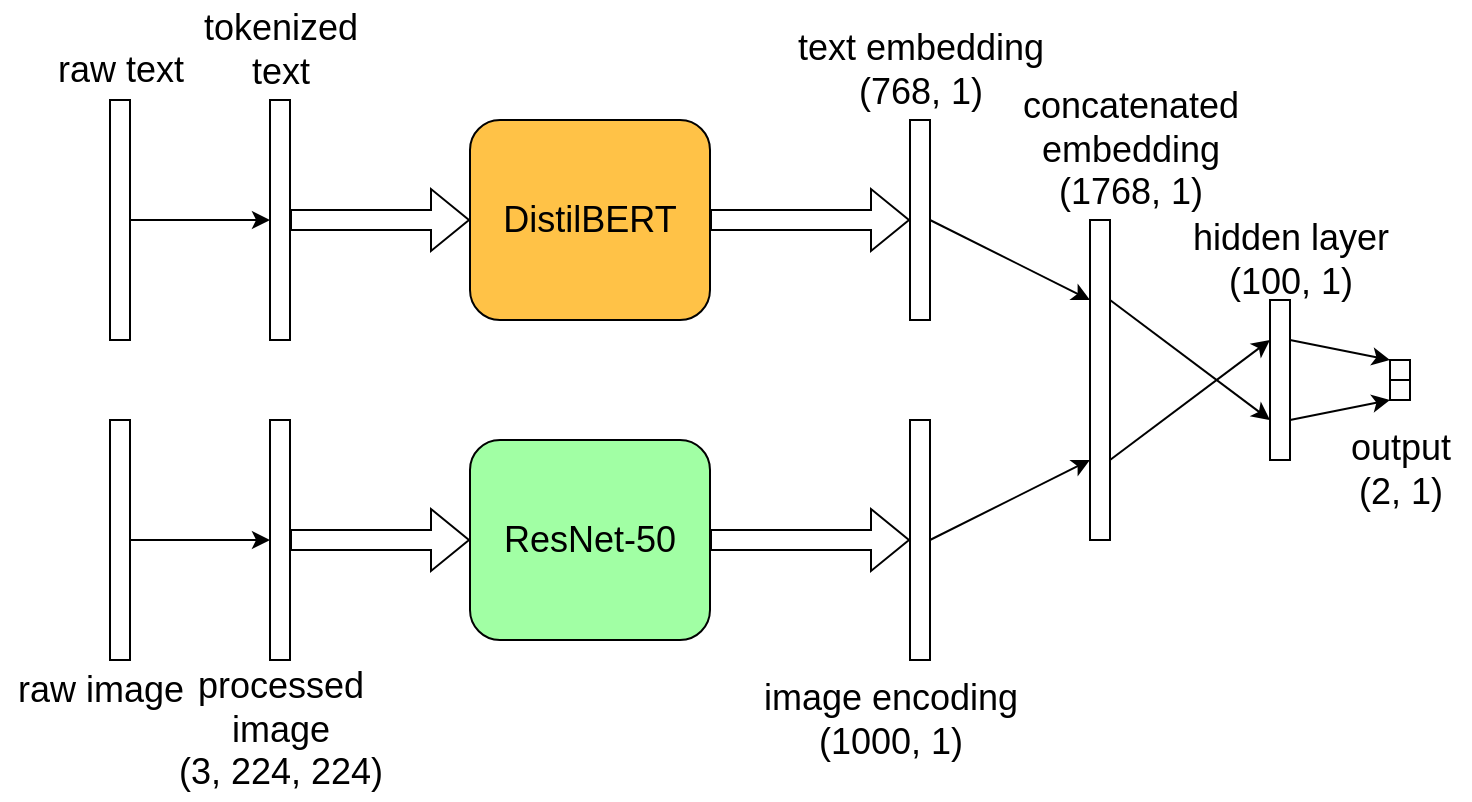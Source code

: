 <mxfile version="15.7.0" type="github">
  <diagram id="9seKA23nWfsKjSaNEKpw" name="Page-1">
    <mxGraphModel dx="951" dy="736" grid="1" gridSize="10" guides="1" tooltips="1" connect="1" arrows="1" fold="1" page="1" pageScale="1" pageWidth="850" pageHeight="1100" math="0" shadow="0">
      <root>
        <mxCell id="0" />
        <mxCell id="1" parent="0" />
        <mxCell id="tOrtGMN_ig_VX2UNMbnm-1" value="" style="rounded=0;whiteSpace=wrap;html=1;" vertex="1" parent="1">
          <mxGeometry x="80" y="160" width="10" height="120" as="geometry" />
        </mxCell>
        <mxCell id="tOrtGMN_ig_VX2UNMbnm-2" value="" style="rounded=0;whiteSpace=wrap;html=1;" vertex="1" parent="1">
          <mxGeometry x="80" y="320" width="10" height="120" as="geometry" />
        </mxCell>
        <mxCell id="tOrtGMN_ig_VX2UNMbnm-3" value="" style="rounded=0;whiteSpace=wrap;html=1;" vertex="1" parent="1">
          <mxGeometry x="160" y="160" width="10" height="120" as="geometry" />
        </mxCell>
        <mxCell id="tOrtGMN_ig_VX2UNMbnm-4" value="" style="rounded=0;whiteSpace=wrap;html=1;" vertex="1" parent="1">
          <mxGeometry x="160" y="320" width="10" height="120" as="geometry" />
        </mxCell>
        <mxCell id="tOrtGMN_ig_VX2UNMbnm-5" value="&lt;font style=&quot;font-size: 18px&quot;&gt;DistilBERT&lt;/font&gt;" style="rounded=1;whiteSpace=wrap;html=1;fillColor=#FFC247;" vertex="1" parent="1">
          <mxGeometry x="260" y="170" width="120" height="100" as="geometry" />
        </mxCell>
        <mxCell id="tOrtGMN_ig_VX2UNMbnm-6" value="&lt;font style=&quot;font-size: 18px&quot;&gt;ResNet-50&lt;/font&gt;" style="rounded=1;whiteSpace=wrap;html=1;fillColor=#A1FFA4;" vertex="1" parent="1">
          <mxGeometry x="260" y="330" width="120" height="100" as="geometry" />
        </mxCell>
        <mxCell id="tOrtGMN_ig_VX2UNMbnm-7" value="" style="rounded=0;whiteSpace=wrap;html=1;" vertex="1" parent="1">
          <mxGeometry x="480" y="170" width="10" height="100" as="geometry" />
        </mxCell>
        <mxCell id="tOrtGMN_ig_VX2UNMbnm-8" value="" style="rounded=0;whiteSpace=wrap;html=1;" vertex="1" parent="1">
          <mxGeometry x="480" y="320" width="10" height="120" as="geometry" />
        </mxCell>
        <mxCell id="tOrtGMN_ig_VX2UNMbnm-9" style="edgeStyle=orthogonalEdgeStyle;rounded=0;orthogonalLoop=1;jettySize=auto;html=1;exitX=0.5;exitY=1;exitDx=0;exitDy=0;" edge="1" parent="1" source="tOrtGMN_ig_VX2UNMbnm-7" target="tOrtGMN_ig_VX2UNMbnm-7">
          <mxGeometry relative="1" as="geometry" />
        </mxCell>
        <mxCell id="tOrtGMN_ig_VX2UNMbnm-12" value="" style="rounded=0;whiteSpace=wrap;html=1;" vertex="1" parent="1">
          <mxGeometry x="570" y="220" width="10" height="160" as="geometry" />
        </mxCell>
        <mxCell id="tOrtGMN_ig_VX2UNMbnm-13" value="" style="rounded=0;whiteSpace=wrap;html=1;" vertex="1" parent="1">
          <mxGeometry x="660" y="260" width="10" height="80" as="geometry" />
        </mxCell>
        <mxCell id="tOrtGMN_ig_VX2UNMbnm-18" value="" style="rounded=0;whiteSpace=wrap;html=1;" vertex="1" parent="1">
          <mxGeometry x="720" y="290" width="10" height="10" as="geometry" />
        </mxCell>
        <mxCell id="tOrtGMN_ig_VX2UNMbnm-19" value="" style="rounded=0;whiteSpace=wrap;html=1;" vertex="1" parent="1">
          <mxGeometry x="720" y="300" width="10" height="10" as="geometry" />
        </mxCell>
        <mxCell id="tOrtGMN_ig_VX2UNMbnm-20" value="" style="shape=flexArrow;endArrow=classic;html=1;rounded=0;entryX=0;entryY=0.5;entryDx=0;entryDy=0;exitX=1;exitY=0.5;exitDx=0;exitDy=0;" edge="1" parent="1" source="tOrtGMN_ig_VX2UNMbnm-3" target="tOrtGMN_ig_VX2UNMbnm-5">
          <mxGeometry width="50" height="50" relative="1" as="geometry">
            <mxPoint x="200" y="270" as="sourcePoint" />
            <mxPoint x="450" y="360" as="targetPoint" />
          </mxGeometry>
        </mxCell>
        <mxCell id="tOrtGMN_ig_VX2UNMbnm-22" value="" style="shape=flexArrow;endArrow=classic;html=1;rounded=0;entryX=0;entryY=0.5;entryDx=0;entryDy=0;exitX=1;exitY=0.5;exitDx=0;exitDy=0;" edge="1" parent="1" source="tOrtGMN_ig_VX2UNMbnm-4" target="tOrtGMN_ig_VX2UNMbnm-6">
          <mxGeometry width="50" height="50" relative="1" as="geometry">
            <mxPoint x="170" y="380" as="sourcePoint" />
            <mxPoint x="160" y="380" as="targetPoint" />
          </mxGeometry>
        </mxCell>
        <mxCell id="tOrtGMN_ig_VX2UNMbnm-23" value="" style="shape=flexArrow;endArrow=classic;html=1;rounded=0;entryX=0;entryY=0.5;entryDx=0;entryDy=0;exitX=1;exitY=0.5;exitDx=0;exitDy=0;" edge="1" parent="1" source="tOrtGMN_ig_VX2UNMbnm-5" target="tOrtGMN_ig_VX2UNMbnm-7">
          <mxGeometry width="50" height="50" relative="1" as="geometry">
            <mxPoint x="400" y="410" as="sourcePoint" />
            <mxPoint x="450" y="360" as="targetPoint" />
          </mxGeometry>
        </mxCell>
        <mxCell id="tOrtGMN_ig_VX2UNMbnm-24" value="" style="shape=flexArrow;endArrow=classic;html=1;rounded=0;entryX=0;entryY=0.5;entryDx=0;entryDy=0;exitX=1;exitY=0.5;exitDx=0;exitDy=0;" edge="1" parent="1" source="tOrtGMN_ig_VX2UNMbnm-6" target="tOrtGMN_ig_VX2UNMbnm-8">
          <mxGeometry width="50" height="50" relative="1" as="geometry">
            <mxPoint x="400" y="410" as="sourcePoint" />
            <mxPoint x="450" y="360" as="targetPoint" />
          </mxGeometry>
        </mxCell>
        <mxCell id="tOrtGMN_ig_VX2UNMbnm-25" value="" style="endArrow=classic;html=1;rounded=0;exitX=1;exitY=0.5;exitDx=0;exitDy=0;entryX=0;entryY=0.5;entryDx=0;entryDy=0;" edge="1" parent="1" source="tOrtGMN_ig_VX2UNMbnm-1" target="tOrtGMN_ig_VX2UNMbnm-3">
          <mxGeometry width="50" height="50" relative="1" as="geometry">
            <mxPoint x="400" y="410" as="sourcePoint" />
            <mxPoint x="450" y="360" as="targetPoint" />
          </mxGeometry>
        </mxCell>
        <mxCell id="tOrtGMN_ig_VX2UNMbnm-26" value="" style="endArrow=classic;html=1;rounded=0;exitX=1;exitY=0.5;exitDx=0;exitDy=0;entryX=0;entryY=0.5;entryDx=0;entryDy=0;" edge="1" parent="1" source="tOrtGMN_ig_VX2UNMbnm-2" target="tOrtGMN_ig_VX2UNMbnm-4">
          <mxGeometry width="50" height="50" relative="1" as="geometry">
            <mxPoint x="400" y="410" as="sourcePoint" />
            <mxPoint x="450" y="360" as="targetPoint" />
          </mxGeometry>
        </mxCell>
        <mxCell id="tOrtGMN_ig_VX2UNMbnm-27" value="" style="endArrow=classic;html=1;rounded=0;exitX=1;exitY=0.5;exitDx=0;exitDy=0;entryX=0;entryY=0.25;entryDx=0;entryDy=0;" edge="1" parent="1" source="tOrtGMN_ig_VX2UNMbnm-7" target="tOrtGMN_ig_VX2UNMbnm-12">
          <mxGeometry width="50" height="50" relative="1" as="geometry">
            <mxPoint x="400" y="410" as="sourcePoint" />
            <mxPoint x="450" y="360" as="targetPoint" />
          </mxGeometry>
        </mxCell>
        <mxCell id="tOrtGMN_ig_VX2UNMbnm-28" value="" style="endArrow=classic;html=1;rounded=0;exitX=1;exitY=0.5;exitDx=0;exitDy=0;entryX=0;entryY=0.75;entryDx=0;entryDy=0;" edge="1" parent="1" source="tOrtGMN_ig_VX2UNMbnm-8" target="tOrtGMN_ig_VX2UNMbnm-12">
          <mxGeometry width="50" height="50" relative="1" as="geometry">
            <mxPoint x="400" y="410" as="sourcePoint" />
            <mxPoint x="450" y="360" as="targetPoint" />
          </mxGeometry>
        </mxCell>
        <mxCell id="tOrtGMN_ig_VX2UNMbnm-29" value="" style="endArrow=classic;html=1;rounded=0;entryX=0;entryY=0.75;entryDx=0;entryDy=0;exitX=1;exitY=0.25;exitDx=0;exitDy=0;" edge="1" parent="1" source="tOrtGMN_ig_VX2UNMbnm-12" target="tOrtGMN_ig_VX2UNMbnm-13">
          <mxGeometry width="50" height="50" relative="1" as="geometry">
            <mxPoint x="400" y="410" as="sourcePoint" />
            <mxPoint x="450" y="360" as="targetPoint" />
          </mxGeometry>
        </mxCell>
        <mxCell id="tOrtGMN_ig_VX2UNMbnm-30" value="" style="endArrow=classic;html=1;rounded=0;entryX=0;entryY=0.25;entryDx=0;entryDy=0;exitX=1;exitY=0.75;exitDx=0;exitDy=0;" edge="1" parent="1" source="tOrtGMN_ig_VX2UNMbnm-12" target="tOrtGMN_ig_VX2UNMbnm-13">
          <mxGeometry width="50" height="50" relative="1" as="geometry">
            <mxPoint x="400" y="410" as="sourcePoint" />
            <mxPoint x="450" y="360" as="targetPoint" />
          </mxGeometry>
        </mxCell>
        <mxCell id="tOrtGMN_ig_VX2UNMbnm-31" value="" style="endArrow=classic;html=1;rounded=0;entryX=0;entryY=0;entryDx=0;entryDy=0;exitX=1;exitY=0.25;exitDx=0;exitDy=0;" edge="1" parent="1" source="tOrtGMN_ig_VX2UNMbnm-13" target="tOrtGMN_ig_VX2UNMbnm-18">
          <mxGeometry width="50" height="50" relative="1" as="geometry">
            <mxPoint x="690" y="260" as="sourcePoint" />
            <mxPoint x="450" y="360" as="targetPoint" />
          </mxGeometry>
        </mxCell>
        <mxCell id="tOrtGMN_ig_VX2UNMbnm-32" value="" style="endArrow=classic;html=1;rounded=0;entryX=0;entryY=1;entryDx=0;entryDy=0;exitX=1;exitY=0.75;exitDx=0;exitDy=0;" edge="1" parent="1" source="tOrtGMN_ig_VX2UNMbnm-13" target="tOrtGMN_ig_VX2UNMbnm-19">
          <mxGeometry width="50" height="50" relative="1" as="geometry">
            <mxPoint x="400" y="410" as="sourcePoint" />
            <mxPoint x="450" y="360" as="targetPoint" />
          </mxGeometry>
        </mxCell>
        <mxCell id="tOrtGMN_ig_VX2UNMbnm-33" value="raw image" style="text;html=1;align=center;verticalAlign=middle;resizable=0;points=[];autosize=1;strokeColor=none;fillColor=none;fontSize=18;" vertex="1" parent="1">
          <mxGeometry x="25" y="440" width="100" height="30" as="geometry" />
        </mxCell>
        <mxCell id="tOrtGMN_ig_VX2UNMbnm-34" value="raw text" style="text;html=1;align=center;verticalAlign=middle;resizable=0;points=[];autosize=1;strokeColor=none;fillColor=none;fontSize=18;rotation=0;" vertex="1" parent="1">
          <mxGeometry x="45" y="130" width="80" height="30" as="geometry" />
        </mxCell>
        <mxCell id="tOrtGMN_ig_VX2UNMbnm-35" value="&lt;div&gt;tokenized&lt;/div&gt;&lt;div&gt;text&lt;br&gt;&lt;/div&gt;" style="text;html=1;align=center;verticalAlign=middle;resizable=0;points=[];autosize=1;strokeColor=none;fillColor=none;fontSize=18;" vertex="1" parent="1">
          <mxGeometry x="120" y="110" width="90" height="50" as="geometry" />
        </mxCell>
        <mxCell id="tOrtGMN_ig_VX2UNMbnm-36" value="&lt;div&gt;processed&lt;br&gt;&lt;/div&gt;&lt;div&gt;image&lt;br&gt;&lt;/div&gt;&lt;div&gt;(3, 224, 224)&lt;br&gt;&lt;/div&gt;" style="text;html=1;align=center;verticalAlign=middle;resizable=0;points=[];autosize=1;strokeColor=none;fillColor=none;fontSize=18;" vertex="1" parent="1">
          <mxGeometry x="105" y="440" width="120" height="70" as="geometry" />
        </mxCell>
        <mxCell id="tOrtGMN_ig_VX2UNMbnm-37" value="&lt;div&gt;image encoding&lt;/div&gt;&lt;div&gt;(1000, 1)&lt;br&gt;&lt;/div&gt;" style="text;html=1;align=center;verticalAlign=middle;resizable=0;points=[];autosize=1;strokeColor=none;fillColor=none;fontSize=18;" vertex="1" parent="1">
          <mxGeometry x="400" y="445" width="140" height="50" as="geometry" />
        </mxCell>
        <mxCell id="tOrtGMN_ig_VX2UNMbnm-38" value="&lt;div&gt;text embedding&lt;/div&gt;&lt;div&gt;(768, 1)&lt;br&gt;&lt;/div&gt;" style="text;html=1;align=center;verticalAlign=middle;resizable=0;points=[];autosize=1;strokeColor=none;fillColor=none;fontSize=18;" vertex="1" parent="1">
          <mxGeometry x="415" y="120" width="140" height="50" as="geometry" />
        </mxCell>
        <mxCell id="tOrtGMN_ig_VX2UNMbnm-39" value="&lt;div&gt;concatenated&lt;/div&gt;&lt;div&gt;embedding&lt;/div&gt;&lt;div&gt;(1768, 1)&lt;br&gt;&lt;/div&gt;" style="text;html=1;align=center;verticalAlign=middle;resizable=0;points=[];autosize=1;strokeColor=none;fillColor=none;fontSize=18;" vertex="1" parent="1">
          <mxGeometry x="530" y="150" width="120" height="70" as="geometry" />
        </mxCell>
        <mxCell id="tOrtGMN_ig_VX2UNMbnm-41" value="&lt;div&gt;hidden layer&lt;/div&gt;&lt;div&gt;(100, 1)&lt;br&gt;&lt;/div&gt;" style="text;html=1;align=center;verticalAlign=middle;resizable=0;points=[];autosize=1;strokeColor=none;fillColor=none;fontSize=18;" vertex="1" parent="1">
          <mxGeometry x="615" y="215" width="110" height="50" as="geometry" />
        </mxCell>
        <mxCell id="tOrtGMN_ig_VX2UNMbnm-42" value="&lt;div&gt;output&lt;/div&gt;&lt;div&gt;(2, 1)&lt;br&gt;&lt;/div&gt;" style="text;html=1;align=center;verticalAlign=middle;resizable=0;points=[];autosize=1;strokeColor=none;fillColor=none;fontSize=18;" vertex="1" parent="1">
          <mxGeometry x="690" y="320" width="70" height="50" as="geometry" />
        </mxCell>
      </root>
    </mxGraphModel>
  </diagram>
</mxfile>
